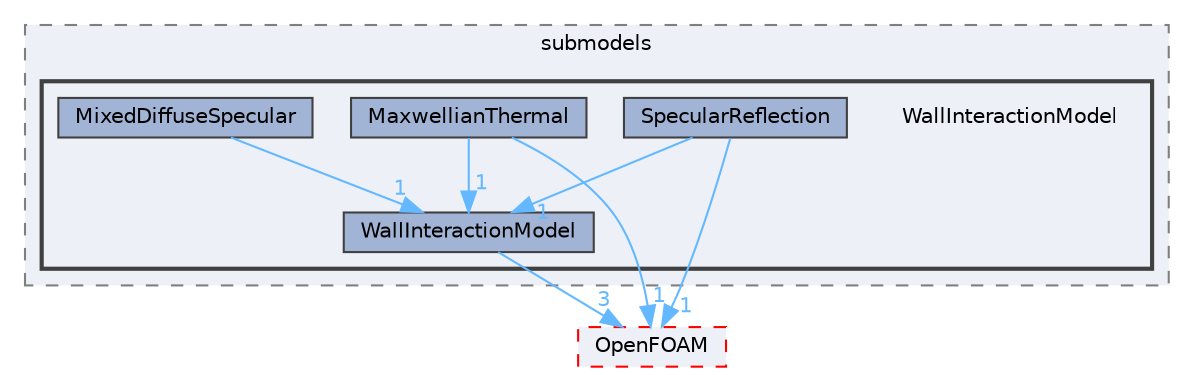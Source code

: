 digraph "src/lagrangian/DSMC/submodels/WallInteractionModel"
{
 // LATEX_PDF_SIZE
  bgcolor="transparent";
  edge [fontname=Helvetica,fontsize=10,labelfontname=Helvetica,labelfontsize=10];
  node [fontname=Helvetica,fontsize=10,shape=box,height=0.2,width=0.4];
  compound=true
  subgraph clusterdir_aa5533d18bfe518db8350fc74caf402d {
    graph [ bgcolor="#edf0f7", pencolor="grey50", label="submodels", fontname=Helvetica,fontsize=10 style="filled,dashed", URL="dir_aa5533d18bfe518db8350fc74caf402d.html",tooltip=""]
  subgraph clusterdir_d519d228e0cafd55f925ef35f21d9443 {
    graph [ bgcolor="#edf0f7", pencolor="grey25", label="", fontname=Helvetica,fontsize=10 style="filled,bold", URL="dir_d519d228e0cafd55f925ef35f21d9443.html",tooltip=""]
    dir_d519d228e0cafd55f925ef35f21d9443 [shape=plaintext, label="WallInteractionModel"];
  dir_332ec9611591e9e82d71ab62235afc1d [label="MaxwellianThermal", fillcolor="#a2b4d6", color="grey25", style="filled", URL="dir_332ec9611591e9e82d71ab62235afc1d.html",tooltip=""];
  dir_27f68e41293a28180522986378f15c7d [label="MixedDiffuseSpecular", fillcolor="#a2b4d6", color="grey25", style="filled", URL="dir_27f68e41293a28180522986378f15c7d.html",tooltip=""];
  dir_3c2a3a31543890e6ea36a0c655209a3b [label="SpecularReflection", fillcolor="#a2b4d6", color="grey25", style="filled", URL="dir_3c2a3a31543890e6ea36a0c655209a3b.html",tooltip=""];
  dir_d89b01a852ad50fb51f68233874601d5 [label="WallInteractionModel", fillcolor="#a2b4d6", color="grey25", style="filled", URL="dir_d89b01a852ad50fb51f68233874601d5.html",tooltip=""];
  }
  }
  dir_c5473ff19b20e6ec4dfe5c310b3778a8 [label="OpenFOAM", fillcolor="#edf0f7", color="red", style="filled,dashed", URL="dir_c5473ff19b20e6ec4dfe5c310b3778a8.html",tooltip=""];
  dir_332ec9611591e9e82d71ab62235afc1d->dir_c5473ff19b20e6ec4dfe5c310b3778a8 [headlabel="1", labeldistance=1.5 headhref="dir_002341_002695.html" href="dir_002341_002695.html" color="steelblue1" fontcolor="steelblue1"];
  dir_332ec9611591e9e82d71ab62235afc1d->dir_d89b01a852ad50fb51f68233874601d5 [headlabel="1", labeldistance=1.5 headhref="dir_002341_004354.html" href="dir_002341_004354.html" color="steelblue1" fontcolor="steelblue1"];
  dir_27f68e41293a28180522986378f15c7d->dir_d89b01a852ad50fb51f68233874601d5 [headlabel="1", labeldistance=1.5 headhref="dir_002410_004354.html" href="dir_002410_004354.html" color="steelblue1" fontcolor="steelblue1"];
  dir_3c2a3a31543890e6ea36a0c655209a3b->dir_c5473ff19b20e6ec4dfe5c310b3778a8 [headlabel="1", labeldistance=1.5 headhref="dir_003691_002695.html" href="dir_003691_002695.html" color="steelblue1" fontcolor="steelblue1"];
  dir_3c2a3a31543890e6ea36a0c655209a3b->dir_d89b01a852ad50fb51f68233874601d5 [headlabel="1", labeldistance=1.5 headhref="dir_003691_004354.html" href="dir_003691_004354.html" color="steelblue1" fontcolor="steelblue1"];
  dir_d89b01a852ad50fb51f68233874601d5->dir_c5473ff19b20e6ec4dfe5c310b3778a8 [headlabel="3", labeldistance=1.5 headhref="dir_004354_002695.html" href="dir_004354_002695.html" color="steelblue1" fontcolor="steelblue1"];
}
